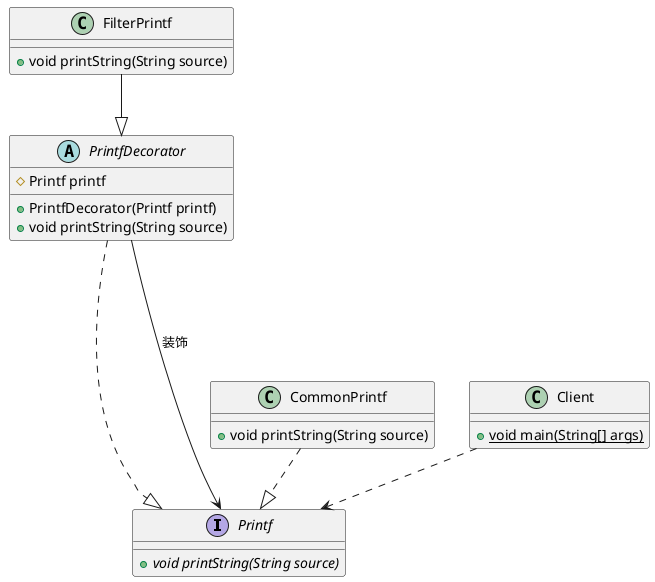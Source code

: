 @startuml
interface Printf{
  +{abstract} void printString(String source)
}
abstract class PrintfDecorator{
  # Printf printf
  + PrintfDecorator(Printf printf)
  + void printString(String source)
}
class CommonPrintf{
  + void printString(String source)
}

class FilterPrintf{
  + void printString(String source)
}
class Client{
    +{static}void main(String[] args)
}
PrintfDecorator....|> Printf
CommonPrintf..|> Printf
FilterPrintf--|> PrintfDecorator
PrintfDecorator-->Printf :装饰
Client..>Printf
@enduml